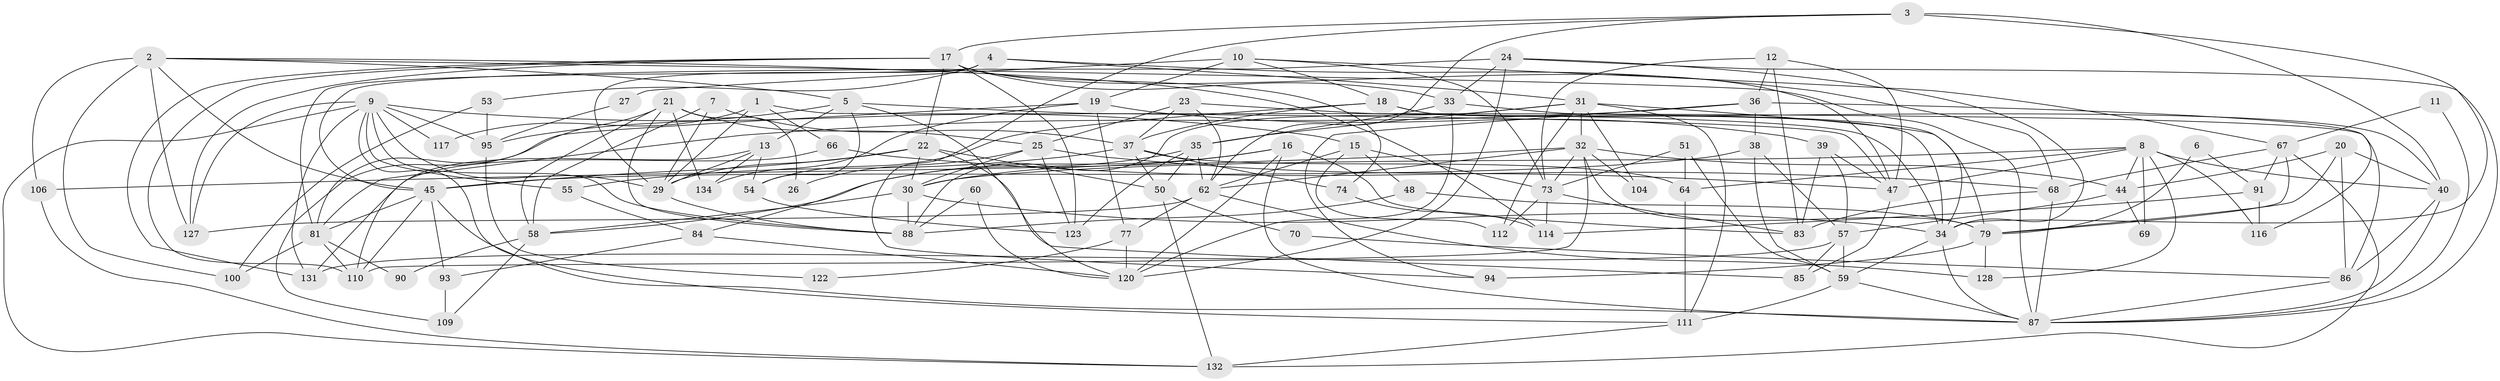 // original degree distribution, {5: 0.2074074074074074, 3: 0.34074074074074073, 2: 0.1037037037037037, 7: 0.022222222222222223, 9: 0.007407407407407408, 4: 0.2222222222222222, 8: 0.022222222222222223, 6: 0.07407407407407407}
// Generated by graph-tools (version 1.1) at 2025/41/03/06/25 10:41:53]
// undirected, 92 vertices, 221 edges
graph export_dot {
graph [start="1"]
  node [color=gray90,style=filled];
  1 [super="+130"];
  2 [super="+97"];
  3 [super="+49"];
  4 [super="+113"];
  5 [super="+129"];
  6;
  7;
  8 [super="+125"];
  9 [super="+76"];
  10 [super="+14"];
  11;
  12;
  13 [super="+126"];
  15 [super="+103"];
  16;
  17 [super="+46"];
  18 [super="+71"];
  19 [super="+42"];
  20;
  21 [super="+63"];
  22 [super="+75"];
  23;
  24 [super="+99"];
  25 [super="+61"];
  26;
  27 [super="+28"];
  29 [super="+43"];
  30 [super="+41"];
  31 [super="+72"];
  32 [super="+78"];
  33;
  34 [super="+80"];
  35 [super="+101"];
  36 [super="+56"];
  37 [super="+52"];
  38;
  39;
  40 [super="+65"];
  44;
  45 [super="+89"];
  47 [super="+92"];
  48;
  50 [super="+96"];
  51;
  53;
  54;
  55;
  57 [super="+82"];
  58 [super="+118"];
  59 [super="+124"];
  60;
  62 [super="+107"];
  64;
  66;
  67;
  68;
  69;
  70;
  73 [super="+119"];
  74;
  77;
  79 [super="+102"];
  81 [super="+108"];
  83 [super="+105"];
  84;
  85;
  86 [super="+121"];
  87 [super="+115"];
  88 [super="+98"];
  90;
  91;
  93;
  94;
  95;
  100;
  104;
  106;
  109;
  110;
  111 [super="+135"];
  112;
  114;
  116;
  117;
  120 [super="+133"];
  122;
  123;
  127;
  128;
  131;
  132;
  134;
  1 -- 117;
  1 -- 86;
  1 -- 66;
  1 -- 29 [weight=2];
  2 -- 106;
  2 -- 87;
  2 -- 114;
  2 -- 100;
  2 -- 5;
  2 -- 45;
  2 -- 127;
  3 -- 17;
  3 -- 62;
  3 -- 94;
  3 -- 34 [weight=2];
  3 -- 40;
  4 -- 29;
  4 -- 68;
  4 -- 53;
  4 -- 31;
  4 -- 81;
  5 -- 54;
  5 -- 47;
  5 -- 95;
  5 -- 120;
  5 -- 13;
  6 -- 91;
  6 -- 79;
  7 -- 29;
  7 -- 58;
  7 -- 37;
  8 -- 64;
  8 -- 30;
  8 -- 44;
  8 -- 116;
  8 -- 128;
  8 -- 69;
  8 -- 47;
  8 -- 40;
  9 -- 131;
  9 -- 95;
  9 -- 15;
  9 -- 55;
  9 -- 117;
  9 -- 127;
  9 -- 88;
  9 -- 132;
  9 -- 111;
  9 -- 29;
  10 -- 19;
  10 -- 73;
  10 -- 18;
  10 -- 67;
  10 -- 27 [weight=2];
  11 -- 67;
  11 -- 87;
  12 -- 47;
  12 -- 83;
  12 -- 36;
  12 -- 73;
  13 -- 54;
  13 -- 134;
  13 -- 110;
  13 -- 29;
  15 -- 112;
  15 -- 48;
  15 -- 73;
  15 -- 62;
  16 -- 87;
  16 -- 58;
  16 -- 120;
  16 -- 30;
  16 -- 83;
  17 -- 33;
  17 -- 22;
  17 -- 74;
  17 -- 110;
  17 -- 123;
  17 -- 47;
  17 -- 131;
  17 -- 127;
  18 -- 54;
  18 -- 40;
  18 -- 34;
  18 -- 37;
  19 -- 77;
  19 -- 109;
  19 -- 134;
  19 -- 39;
  20 -- 79;
  20 -- 44;
  20 -- 86;
  20 -- 40;
  21 -- 134;
  21 -- 26;
  21 -- 81;
  21 -- 25;
  21 -- 58;
  21 -- 88;
  22 -- 30;
  22 -- 29;
  22 -- 85;
  22 -- 45;
  22 -- 50;
  23 -- 62;
  23 -- 34;
  23 -- 25;
  23 -- 37;
  24 -- 87;
  24 -- 33;
  24 -- 34;
  24 -- 120;
  24 -- 45;
  25 -- 123;
  25 -- 47;
  25 -- 26;
  25 -- 30;
  27 -- 95;
  29 -- 88;
  30 -- 34;
  30 -- 58;
  30 -- 88;
  31 -- 112;
  31 -- 35 [weight=2];
  31 -- 104;
  31 -- 111;
  31 -- 88;
  31 -- 34;
  31 -- 32;
  32 -- 110;
  32 -- 104;
  32 -- 73;
  32 -- 106;
  32 -- 44;
  32 -- 79;
  32 -- 62;
  33 -- 120;
  33 -- 35;
  33 -- 79;
  34 -- 59;
  34 -- 87;
  35 -- 62;
  35 -- 84;
  35 -- 50;
  35 -- 123;
  36 -- 81;
  36 -- 116;
  36 -- 38;
  36 -- 94;
  37 -- 64;
  37 -- 50;
  37 -- 55;
  37 -- 74;
  38 -- 59;
  38 -- 57;
  38 -- 45;
  39 -- 83;
  39 -- 47;
  39 -- 57;
  40 -- 86;
  40 -- 87;
  44 -- 69;
  44 -- 57;
  45 -- 87;
  45 -- 81;
  45 -- 93;
  45 -- 110;
  47 -- 85;
  48 -- 88;
  48 -- 79;
  50 -- 70;
  50 -- 132;
  51 -- 59;
  51 -- 64;
  51 -- 73;
  53 -- 100;
  53 -- 95;
  54 -- 123;
  55 -- 84;
  57 -- 85;
  57 -- 59;
  57 -- 131;
  58 -- 90;
  58 -- 109;
  59 -- 111;
  59 -- 87;
  60 -- 120;
  60 -- 88;
  62 -- 77;
  62 -- 128;
  62 -- 127;
  64 -- 111;
  66 -- 131;
  66 -- 68;
  67 -- 79;
  67 -- 132;
  67 -- 68;
  67 -- 91;
  68 -- 87;
  68 -- 83;
  70 -- 86;
  73 -- 112;
  73 -- 114;
  73 -- 83;
  74 -- 114;
  77 -- 120;
  77 -- 122;
  79 -- 94 [weight=2];
  79 -- 128;
  81 -- 100;
  81 -- 90;
  81 -- 110;
  84 -- 120;
  84 -- 93;
  86 -- 87;
  91 -- 114;
  91 -- 116;
  93 -- 109;
  95 -- 122;
  106 -- 132;
  111 -- 132;
}
